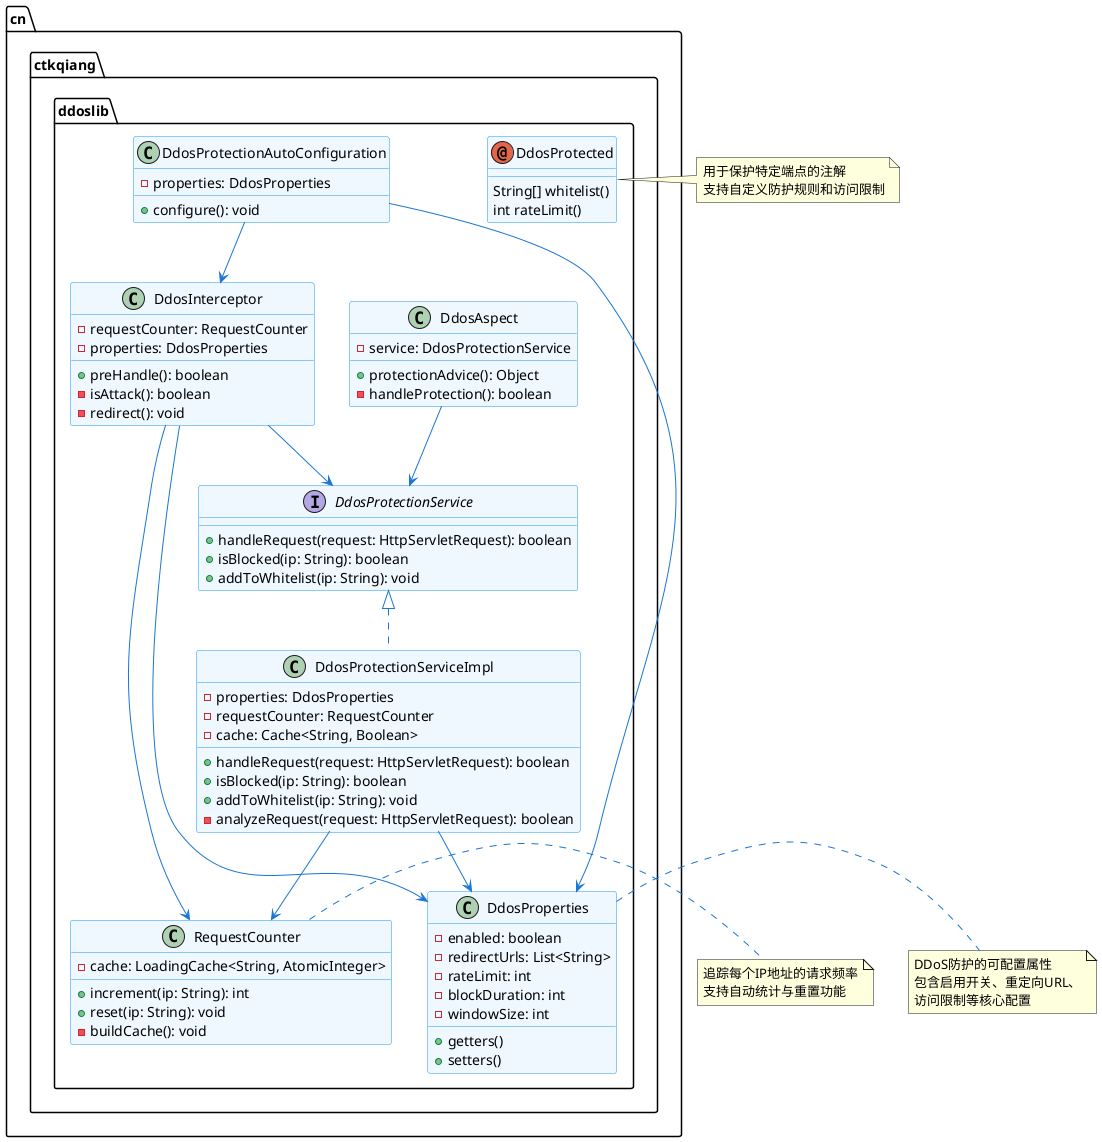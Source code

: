 @startuml DDoS Protection Library

skinparam class {
    BackgroundColor #F0F8FF
    BorderColor #2196F3
    ArrowColor #1976D2
    FontSize 14
}

package "cn.ctkqiang.ddoslib" {
    class DdosProtectionAutoConfiguration {
        - properties: DdosProperties
        + configure(): void
    }

    class DdosProperties {
        - enabled: boolean
        - redirectUrls: List<String>
        - rateLimit: int
        - blockDuration: int
        - windowSize: int
        + getters()
        + setters()
    }

    class DdosInterceptor {
        - requestCounter: RequestCounter
        - properties: DdosProperties
        + preHandle(): boolean
        - isAttack(): boolean
        - redirect(): void
    }

    class RequestCounter {
        - cache: LoadingCache<String, AtomicInteger>
        + increment(ip: String): int
        + reset(ip: String): void
        - buildCache(): void
    }

    interface DdosProtectionService {
        + handleRequest(request: HttpServletRequest): boolean
        + isBlocked(ip: String): boolean
        + addToWhitelist(ip: String): void
    }

    class DdosProtectionServiceImpl {
        - properties: DdosProperties
        - requestCounter: RequestCounter
        - cache: Cache<String, Boolean>
        + handleRequest(request: HttpServletRequest): boolean
        + isBlocked(ip: String): boolean
        + addToWhitelist(ip: String): void
        - analyzeRequest(request: HttpServletRequest): boolean
    }

    annotation DdosProtected {
        String[] whitelist()
        int rateLimit()
    }

    class DdosAspect {
        - service: DdosProtectionService
        + protectionAdvice(): Object
        - handleProtection(): boolean
    }
}

DdosProtectionAutoConfiguration --> DdosProperties
DdosProtectionAutoConfiguration --> DdosInterceptor
DdosInterceptor --> RequestCounter
DdosInterceptor --> DdosProperties
DdosProtectionService <|.. DdosProtectionServiceImpl
DdosProtectionServiceImpl --> RequestCounter
DdosProtectionServiceImpl --> DdosProperties
DdosAspect --> DdosProtectionService
DdosInterceptor --> DdosProtectionService

note right of DdosProtected
    用于保护特定端点的注解
    支持自定义防护规则和访问限制
end note

note right of DdosProperties
    DDoS防护的可配置属性
    包含启用开关、重定向URL、
    访问限制等核心配置
end note

note right of RequestCounter
    追踪每个IP地址的请求频率
    支持自动统计与重置功能
end note

@enduml
